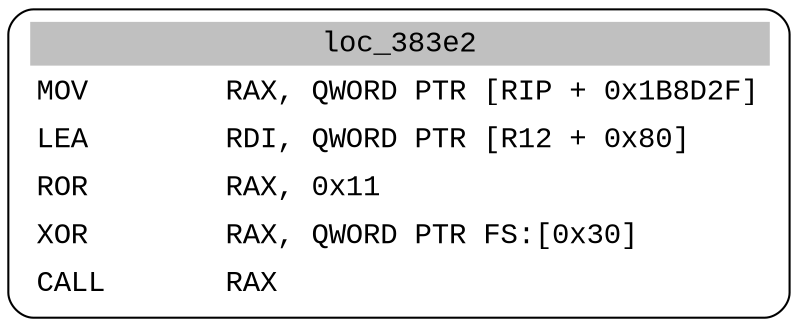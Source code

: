 digraph asm_graph {
1941 [
shape="Mrecord" fontname="Courier New"label =<<table border="0" cellborder="0" cellpadding="3"><tr><td align="center" colspan="2" bgcolor="grey">loc_383e2</td></tr><tr><td align="left">MOV        RAX, QWORD PTR [RIP + 0x1B8D2F]</td></tr><tr><td align="left">LEA        RDI, QWORD PTR [R12 + 0x80]</td></tr><tr><td align="left">ROR        RAX, 0x11</td></tr><tr><td align="left">XOR        RAX, QWORD PTR FS:[0x30]</td></tr><tr><td align="left">CALL       RAX</td></tr></table>> ];
}